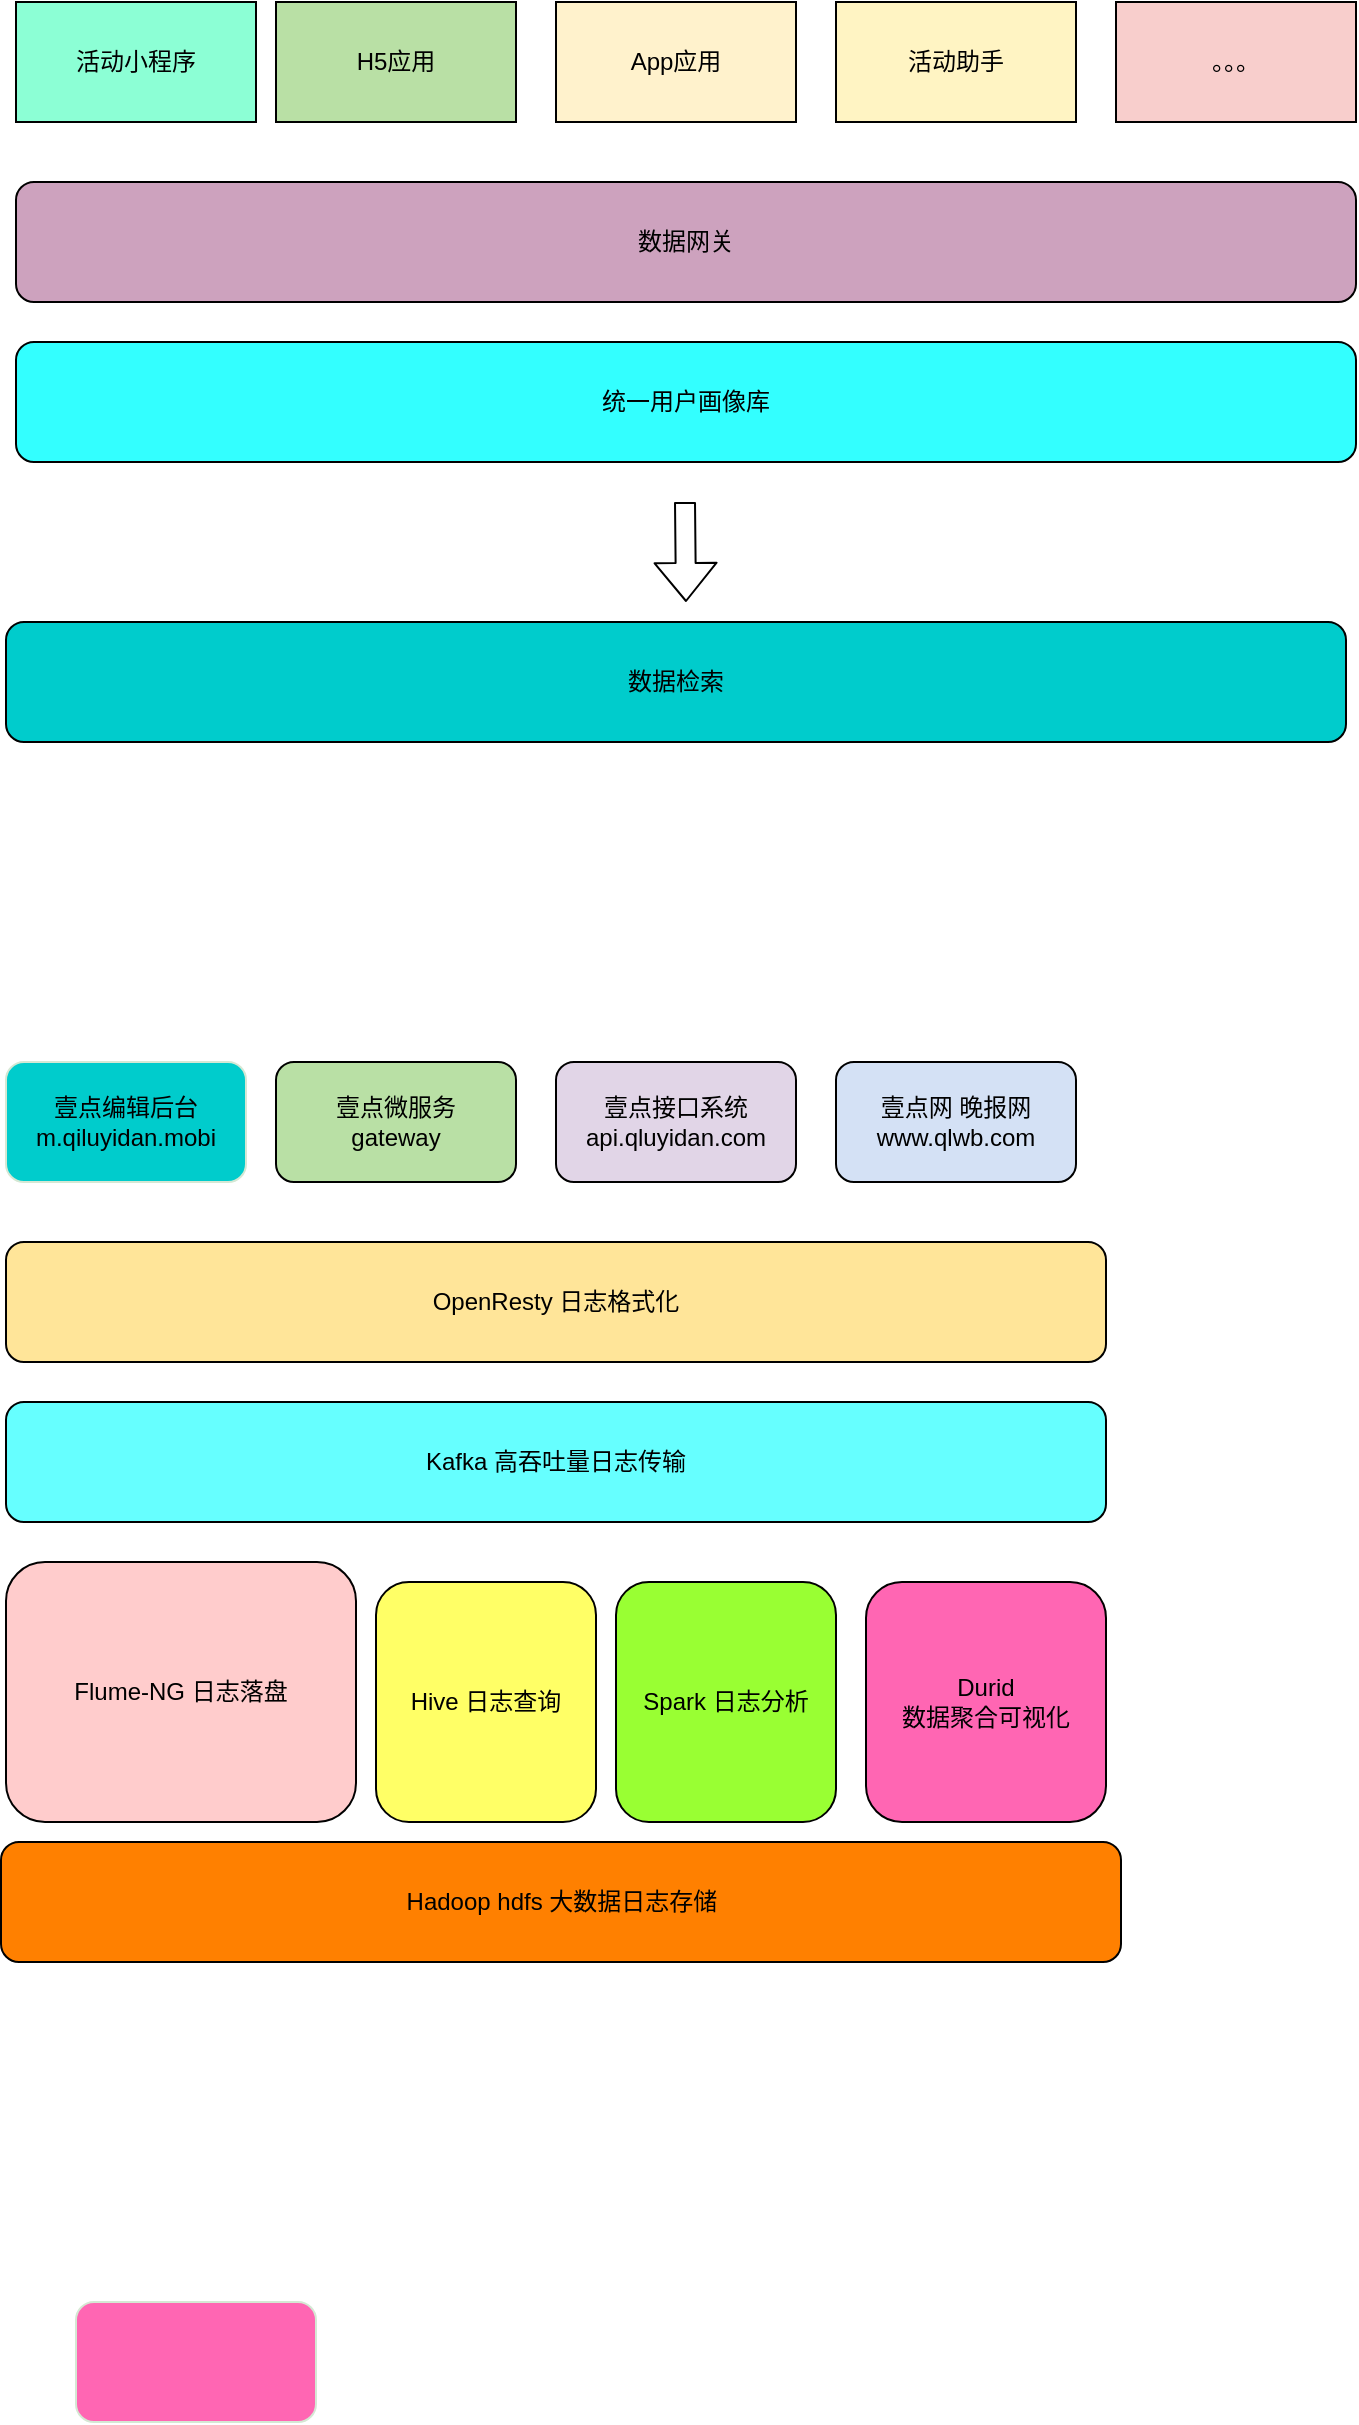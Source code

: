 <mxfile version="13.8.0" type="github">
  <diagram id="eo-lCHlrdRHTa05kxo-I" name="Page-1">
    <mxGraphModel dx="1422" dy="762" grid="1" gridSize="10" guides="1" tooltips="1" connect="1" arrows="1" fold="1" page="1" pageScale="1" pageWidth="827" pageHeight="1169" math="0" shadow="0">
      <root>
        <mxCell id="0" />
        <mxCell id="1" parent="0" />
        <mxCell id="DxfzpP4aNTXdEqOJoYWH-1" value="活动小程序" style="rounded=0;whiteSpace=wrap;html=1;fillColor=#8CFFD5;" vertex="1" parent="1">
          <mxGeometry x="50" y="70" width="120" height="60" as="geometry" />
        </mxCell>
        <mxCell id="DxfzpP4aNTXdEqOJoYWH-2" value="H5应用" style="rounded=0;whiteSpace=wrap;html=1;fillColor=#B9E0A5;" vertex="1" parent="1">
          <mxGeometry x="180" y="70" width="120" height="60" as="geometry" />
        </mxCell>
        <mxCell id="DxfzpP4aNTXdEqOJoYWH-3" value="App应用" style="rounded=0;whiteSpace=wrap;html=1;fillColor=#FFF2CC;" vertex="1" parent="1">
          <mxGeometry x="320" y="70" width="120" height="60" as="geometry" />
        </mxCell>
        <mxCell id="DxfzpP4aNTXdEqOJoYWH-4" value="活动助手" style="rounded=0;whiteSpace=wrap;html=1;fillColor=#FFF4C3;" vertex="1" parent="1">
          <mxGeometry x="460" y="70" width="120" height="60" as="geometry" />
        </mxCell>
        <mxCell id="DxfzpP4aNTXdEqOJoYWH-5" value="。。。" style="rounded=0;whiteSpace=wrap;html=1;fillColor=#F8CECC;" vertex="1" parent="1">
          <mxGeometry x="600" y="70" width="120" height="60" as="geometry" />
        </mxCell>
        <mxCell id="DxfzpP4aNTXdEqOJoYWH-7" value="数据网关" style="rounded=1;whiteSpace=wrap;html=1;fillColor=#CDA2BE;" vertex="1" parent="1">
          <mxGeometry x="50" y="160" width="670" height="60" as="geometry" />
        </mxCell>
        <mxCell id="DxfzpP4aNTXdEqOJoYWH-8" value="统一用户画像库" style="rounded=1;whiteSpace=wrap;html=1;fillColor=#33FFFF;" vertex="1" parent="1">
          <mxGeometry x="50" y="240" width="670" height="60" as="geometry" />
        </mxCell>
        <mxCell id="DxfzpP4aNTXdEqOJoYWH-9" value="" style="shape=flexArrow;endArrow=classic;html=1;" edge="1" parent="1">
          <mxGeometry width="50" height="50" relative="1" as="geometry">
            <mxPoint x="384.5" y="320" as="sourcePoint" />
            <mxPoint x="385" y="370" as="targetPoint" />
          </mxGeometry>
        </mxCell>
        <mxCell id="DxfzpP4aNTXdEqOJoYWH-10" value="数据检索" style="rounded=1;whiteSpace=wrap;html=1;fillColor=#00CCCC;" vertex="1" parent="1">
          <mxGeometry x="45" y="380" width="670" height="60" as="geometry" />
        </mxCell>
        <mxCell id="DxfzpP4aNTXdEqOJoYWH-11" value="壹点编辑后台&lt;br&gt;m.qiluyidan.mobi" style="rounded=1;whiteSpace=wrap;html=1;fillColor=#00CCCC;strokeColor=#D5E8D4;" vertex="1" parent="1">
          <mxGeometry x="45" y="600" width="120" height="60" as="geometry" />
        </mxCell>
        <mxCell id="DxfzpP4aNTXdEqOJoYWH-12" value="壹点微服务&lt;br&gt;gateway" style="rounded=1;whiteSpace=wrap;html=1;fillColor=#B9E0A5;" vertex="1" parent="1">
          <mxGeometry x="180" y="600" width="120" height="60" as="geometry" />
        </mxCell>
        <mxCell id="DxfzpP4aNTXdEqOJoYWH-13" value="壹点接口系统&lt;br&gt;api.qluyidan.com" style="rounded=1;whiteSpace=wrap;html=1;fillColor=#E1D5E7;" vertex="1" parent="1">
          <mxGeometry x="320" y="600" width="120" height="60" as="geometry" />
        </mxCell>
        <mxCell id="DxfzpP4aNTXdEqOJoYWH-14" value="壹点网 晚报网&lt;br&gt;www.qlwb.com" style="rounded=1;whiteSpace=wrap;html=1;fillColor=#D4E1F5;" vertex="1" parent="1">
          <mxGeometry x="460" y="600" width="120" height="60" as="geometry" />
        </mxCell>
        <mxCell id="DxfzpP4aNTXdEqOJoYWH-15" value="OpenResty 日志格式化" style="rounded=1;whiteSpace=wrap;html=1;fillColor=#FFE599;" vertex="1" parent="1">
          <mxGeometry x="45" y="690" width="550" height="60" as="geometry" />
        </mxCell>
        <mxCell id="DxfzpP4aNTXdEqOJoYWH-16" value="Kafka 高吞吐量日志传输" style="rounded=1;whiteSpace=wrap;html=1;fillColor=#66FFFF;" vertex="1" parent="1">
          <mxGeometry x="45" y="770" width="550" height="60" as="geometry" />
        </mxCell>
        <mxCell id="DxfzpP4aNTXdEqOJoYWH-17" value="Flume-NG 日志落盘" style="rounded=1;whiteSpace=wrap;html=1;fillColor=#FFCCCC;" vertex="1" parent="1">
          <mxGeometry x="45" y="850" width="175" height="130" as="geometry" />
        </mxCell>
        <mxCell id="DxfzpP4aNTXdEqOJoYWH-18" value="Hadoop hdfs 大数据日志存储" style="rounded=1;whiteSpace=wrap;html=1;fillColor=#FF8000;" vertex="1" parent="1">
          <mxGeometry x="42.5" y="990" width="560" height="60" as="geometry" />
        </mxCell>
        <mxCell id="DxfzpP4aNTXdEqOJoYWH-19" value="Spark 日志分析" style="rounded=1;whiteSpace=wrap;html=1;fillColor=#99FF33;" vertex="1" parent="1">
          <mxGeometry x="350" y="860" width="110" height="120" as="geometry" />
        </mxCell>
        <mxCell id="DxfzpP4aNTXdEqOJoYWH-20" value="Durid&lt;br&gt;数据聚合可视化" style="rounded=1;whiteSpace=wrap;html=1;fillColor=#FF66B3;" vertex="1" parent="1">
          <mxGeometry x="475" y="860" width="120" height="120" as="geometry" />
        </mxCell>
        <mxCell id="DxfzpP4aNTXdEqOJoYWH-22" value="Hive 日志查询" style="rounded=1;whiteSpace=wrap;html=1;fillColor=#FFFF66;" vertex="1" parent="1">
          <mxGeometry x="230" y="860" width="110" height="120" as="geometry" />
        </mxCell>
        <mxCell id="DxfzpP4aNTXdEqOJoYWH-23" value="" style="rounded=1;whiteSpace=wrap;html=1;strokeColor=#D5E8D4;fillColor=#FF66B3;" vertex="1" parent="1">
          <mxGeometry x="80" y="1220" width="120" height="60" as="geometry" />
        </mxCell>
      </root>
    </mxGraphModel>
  </diagram>
</mxfile>
